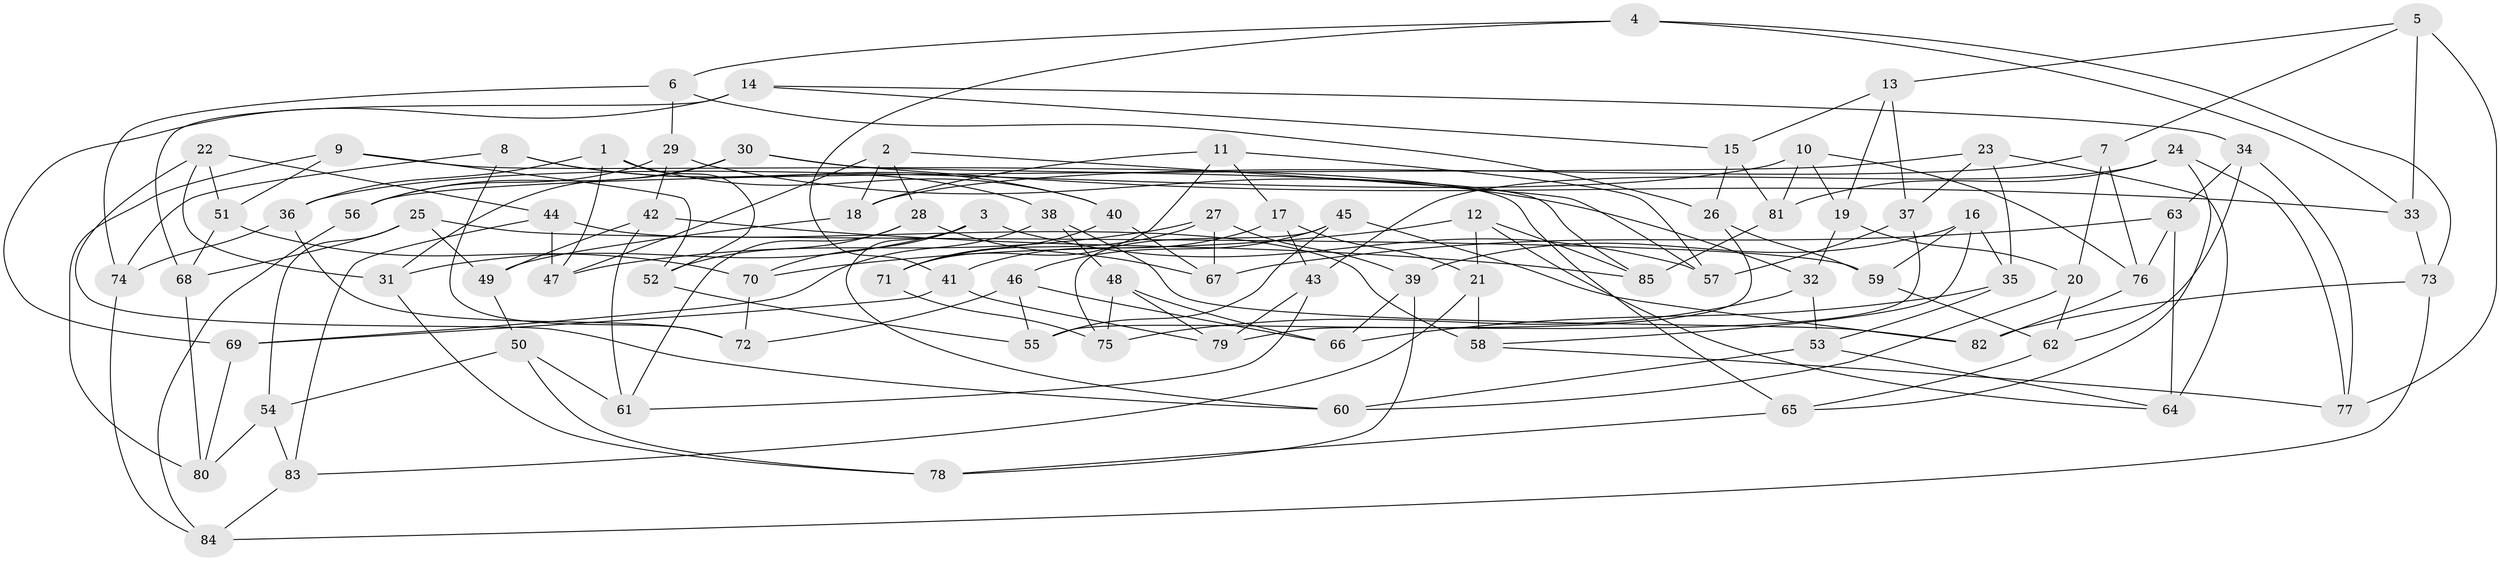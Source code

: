 // Generated by graph-tools (version 1.1) at 2025/58/03/09/25 04:58:12]
// undirected, 85 vertices, 170 edges
graph export_dot {
graph [start="1"]
  node [color=gray90,style=filled];
  1;
  2;
  3;
  4;
  5;
  6;
  7;
  8;
  9;
  10;
  11;
  12;
  13;
  14;
  15;
  16;
  17;
  18;
  19;
  20;
  21;
  22;
  23;
  24;
  25;
  26;
  27;
  28;
  29;
  30;
  31;
  32;
  33;
  34;
  35;
  36;
  37;
  38;
  39;
  40;
  41;
  42;
  43;
  44;
  45;
  46;
  47;
  48;
  49;
  50;
  51;
  52;
  53;
  54;
  55;
  56;
  57;
  58;
  59;
  60;
  61;
  62;
  63;
  64;
  65;
  66;
  67;
  68;
  69;
  70;
  71;
  72;
  73;
  74;
  75;
  76;
  77;
  78;
  79;
  80;
  81;
  82;
  83;
  84;
  85;
  1 -- 36;
  1 -- 40;
  1 -- 52;
  1 -- 47;
  2 -- 28;
  2 -- 18;
  2 -- 47;
  2 -- 57;
  3 -- 57;
  3 -- 70;
  3 -- 60;
  3 -- 31;
  4 -- 6;
  4 -- 73;
  4 -- 41;
  4 -- 33;
  5 -- 13;
  5 -- 7;
  5 -- 33;
  5 -- 77;
  6 -- 26;
  6 -- 29;
  6 -- 74;
  7 -- 18;
  7 -- 20;
  7 -- 76;
  8 -- 74;
  8 -- 40;
  8 -- 72;
  8 -- 38;
  9 -- 65;
  9 -- 52;
  9 -- 51;
  9 -- 80;
  10 -- 19;
  10 -- 81;
  10 -- 76;
  10 -- 36;
  11 -- 17;
  11 -- 57;
  11 -- 71;
  11 -- 18;
  12 -- 85;
  12 -- 21;
  12 -- 70;
  12 -- 64;
  13 -- 37;
  13 -- 15;
  13 -- 19;
  14 -- 68;
  14 -- 15;
  14 -- 69;
  14 -- 34;
  15 -- 81;
  15 -- 26;
  16 -- 39;
  16 -- 59;
  16 -- 35;
  16 -- 58;
  17 -- 43;
  17 -- 41;
  17 -- 21;
  18 -- 49;
  19 -- 32;
  19 -- 20;
  20 -- 60;
  20 -- 62;
  21 -- 58;
  21 -- 83;
  22 -- 51;
  22 -- 60;
  22 -- 44;
  22 -- 31;
  23 -- 35;
  23 -- 56;
  23 -- 37;
  23 -- 64;
  24 -- 81;
  24 -- 43;
  24 -- 65;
  24 -- 77;
  25 -- 68;
  25 -- 54;
  25 -- 49;
  25 -- 59;
  26 -- 59;
  26 -- 55;
  27 -- 47;
  27 -- 67;
  27 -- 71;
  27 -- 39;
  28 -- 61;
  28 -- 52;
  28 -- 67;
  29 -- 42;
  29 -- 56;
  29 -- 32;
  30 -- 31;
  30 -- 56;
  30 -- 33;
  30 -- 85;
  31 -- 78;
  32 -- 53;
  32 -- 75;
  33 -- 73;
  34 -- 63;
  34 -- 62;
  34 -- 77;
  35 -- 53;
  35 -- 66;
  36 -- 74;
  36 -- 72;
  37 -- 79;
  37 -- 57;
  38 -- 69;
  38 -- 82;
  38 -- 48;
  39 -- 66;
  39 -- 78;
  40 -- 71;
  40 -- 67;
  41 -- 69;
  41 -- 79;
  42 -- 49;
  42 -- 85;
  42 -- 61;
  43 -- 79;
  43 -- 61;
  44 -- 47;
  44 -- 83;
  44 -- 58;
  45 -- 75;
  45 -- 82;
  45 -- 55;
  45 -- 46;
  46 -- 72;
  46 -- 55;
  46 -- 66;
  48 -- 79;
  48 -- 66;
  48 -- 75;
  49 -- 50;
  50 -- 61;
  50 -- 54;
  50 -- 78;
  51 -- 70;
  51 -- 68;
  52 -- 55;
  53 -- 64;
  53 -- 60;
  54 -- 83;
  54 -- 80;
  56 -- 84;
  58 -- 77;
  59 -- 62;
  62 -- 65;
  63 -- 64;
  63 -- 76;
  63 -- 67;
  65 -- 78;
  68 -- 80;
  69 -- 80;
  70 -- 72;
  71 -- 75;
  73 -- 84;
  73 -- 82;
  74 -- 84;
  76 -- 82;
  81 -- 85;
  83 -- 84;
}
